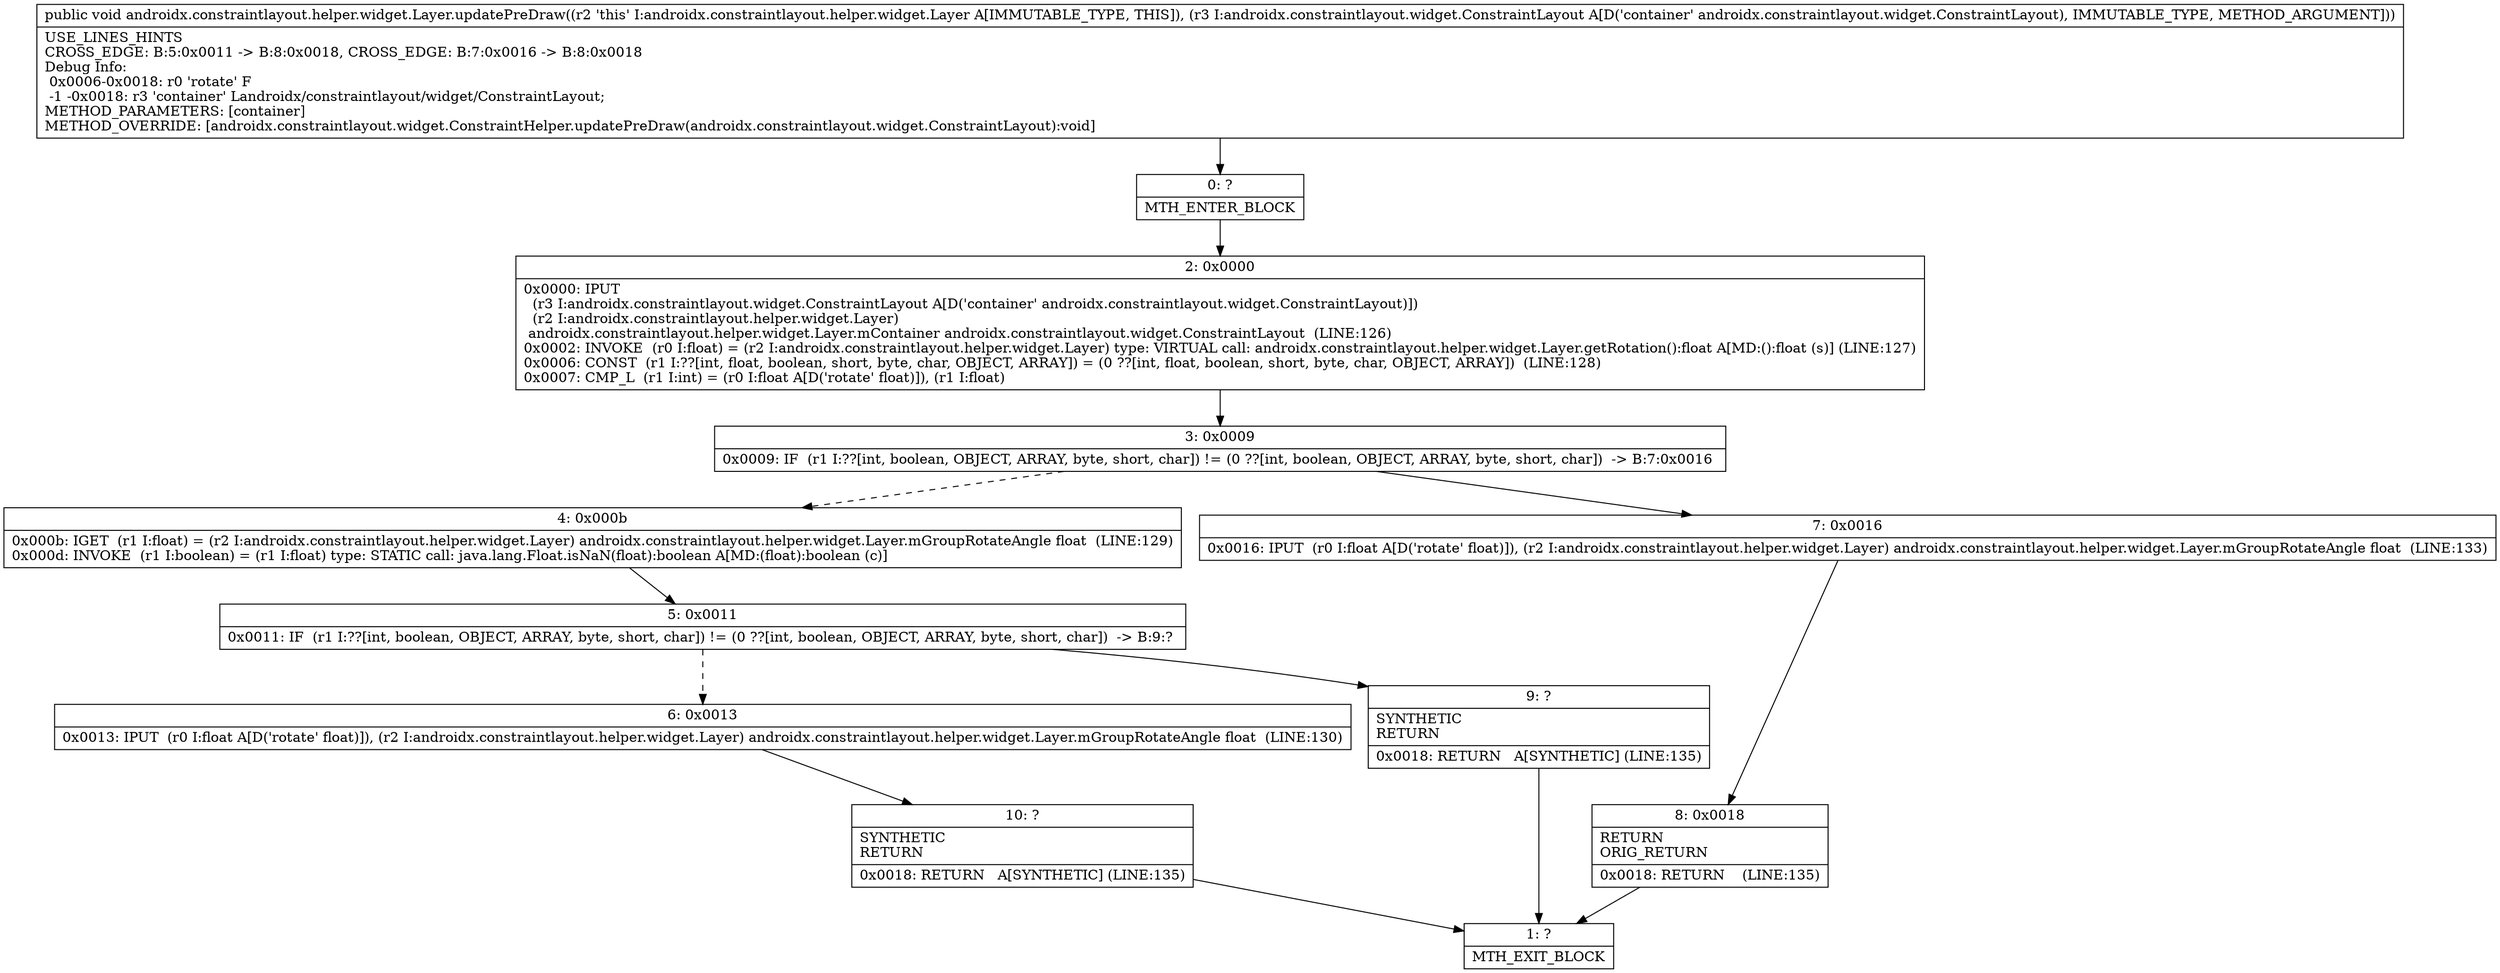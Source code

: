 digraph "CFG forandroidx.constraintlayout.helper.widget.Layer.updatePreDraw(Landroidx\/constraintlayout\/widget\/ConstraintLayout;)V" {
Node_0 [shape=record,label="{0\:\ ?|MTH_ENTER_BLOCK\l}"];
Node_2 [shape=record,label="{2\:\ 0x0000|0x0000: IPUT  \l  (r3 I:androidx.constraintlayout.widget.ConstraintLayout A[D('container' androidx.constraintlayout.widget.ConstraintLayout)])\l  (r2 I:androidx.constraintlayout.helper.widget.Layer)\l androidx.constraintlayout.helper.widget.Layer.mContainer androidx.constraintlayout.widget.ConstraintLayout  (LINE:126)\l0x0002: INVOKE  (r0 I:float) = (r2 I:androidx.constraintlayout.helper.widget.Layer) type: VIRTUAL call: androidx.constraintlayout.helper.widget.Layer.getRotation():float A[MD:():float (s)] (LINE:127)\l0x0006: CONST  (r1 I:??[int, float, boolean, short, byte, char, OBJECT, ARRAY]) = (0 ??[int, float, boolean, short, byte, char, OBJECT, ARRAY])  (LINE:128)\l0x0007: CMP_L  (r1 I:int) = (r0 I:float A[D('rotate' float)]), (r1 I:float) \l}"];
Node_3 [shape=record,label="{3\:\ 0x0009|0x0009: IF  (r1 I:??[int, boolean, OBJECT, ARRAY, byte, short, char]) != (0 ??[int, boolean, OBJECT, ARRAY, byte, short, char])  \-\> B:7:0x0016 \l}"];
Node_4 [shape=record,label="{4\:\ 0x000b|0x000b: IGET  (r1 I:float) = (r2 I:androidx.constraintlayout.helper.widget.Layer) androidx.constraintlayout.helper.widget.Layer.mGroupRotateAngle float  (LINE:129)\l0x000d: INVOKE  (r1 I:boolean) = (r1 I:float) type: STATIC call: java.lang.Float.isNaN(float):boolean A[MD:(float):boolean (c)]\l}"];
Node_5 [shape=record,label="{5\:\ 0x0011|0x0011: IF  (r1 I:??[int, boolean, OBJECT, ARRAY, byte, short, char]) != (0 ??[int, boolean, OBJECT, ARRAY, byte, short, char])  \-\> B:9:? \l}"];
Node_6 [shape=record,label="{6\:\ 0x0013|0x0013: IPUT  (r0 I:float A[D('rotate' float)]), (r2 I:androidx.constraintlayout.helper.widget.Layer) androidx.constraintlayout.helper.widget.Layer.mGroupRotateAngle float  (LINE:130)\l}"];
Node_10 [shape=record,label="{10\:\ ?|SYNTHETIC\lRETURN\l|0x0018: RETURN   A[SYNTHETIC] (LINE:135)\l}"];
Node_1 [shape=record,label="{1\:\ ?|MTH_EXIT_BLOCK\l}"];
Node_9 [shape=record,label="{9\:\ ?|SYNTHETIC\lRETURN\l|0x0018: RETURN   A[SYNTHETIC] (LINE:135)\l}"];
Node_7 [shape=record,label="{7\:\ 0x0016|0x0016: IPUT  (r0 I:float A[D('rotate' float)]), (r2 I:androidx.constraintlayout.helper.widget.Layer) androidx.constraintlayout.helper.widget.Layer.mGroupRotateAngle float  (LINE:133)\l}"];
Node_8 [shape=record,label="{8\:\ 0x0018|RETURN\lORIG_RETURN\l|0x0018: RETURN    (LINE:135)\l}"];
MethodNode[shape=record,label="{public void androidx.constraintlayout.helper.widget.Layer.updatePreDraw((r2 'this' I:androidx.constraintlayout.helper.widget.Layer A[IMMUTABLE_TYPE, THIS]), (r3 I:androidx.constraintlayout.widget.ConstraintLayout A[D('container' androidx.constraintlayout.widget.ConstraintLayout), IMMUTABLE_TYPE, METHOD_ARGUMENT]))  | USE_LINES_HINTS\lCROSS_EDGE: B:5:0x0011 \-\> B:8:0x0018, CROSS_EDGE: B:7:0x0016 \-\> B:8:0x0018\lDebug Info:\l  0x0006\-0x0018: r0 'rotate' F\l  \-1 \-0x0018: r3 'container' Landroidx\/constraintlayout\/widget\/ConstraintLayout;\lMETHOD_PARAMETERS: [container]\lMETHOD_OVERRIDE: [androidx.constraintlayout.widget.ConstraintHelper.updatePreDraw(androidx.constraintlayout.widget.ConstraintLayout):void]\l}"];
MethodNode -> Node_0;Node_0 -> Node_2;
Node_2 -> Node_3;
Node_3 -> Node_4[style=dashed];
Node_3 -> Node_7;
Node_4 -> Node_5;
Node_5 -> Node_6[style=dashed];
Node_5 -> Node_9;
Node_6 -> Node_10;
Node_10 -> Node_1;
Node_9 -> Node_1;
Node_7 -> Node_8;
Node_8 -> Node_1;
}


